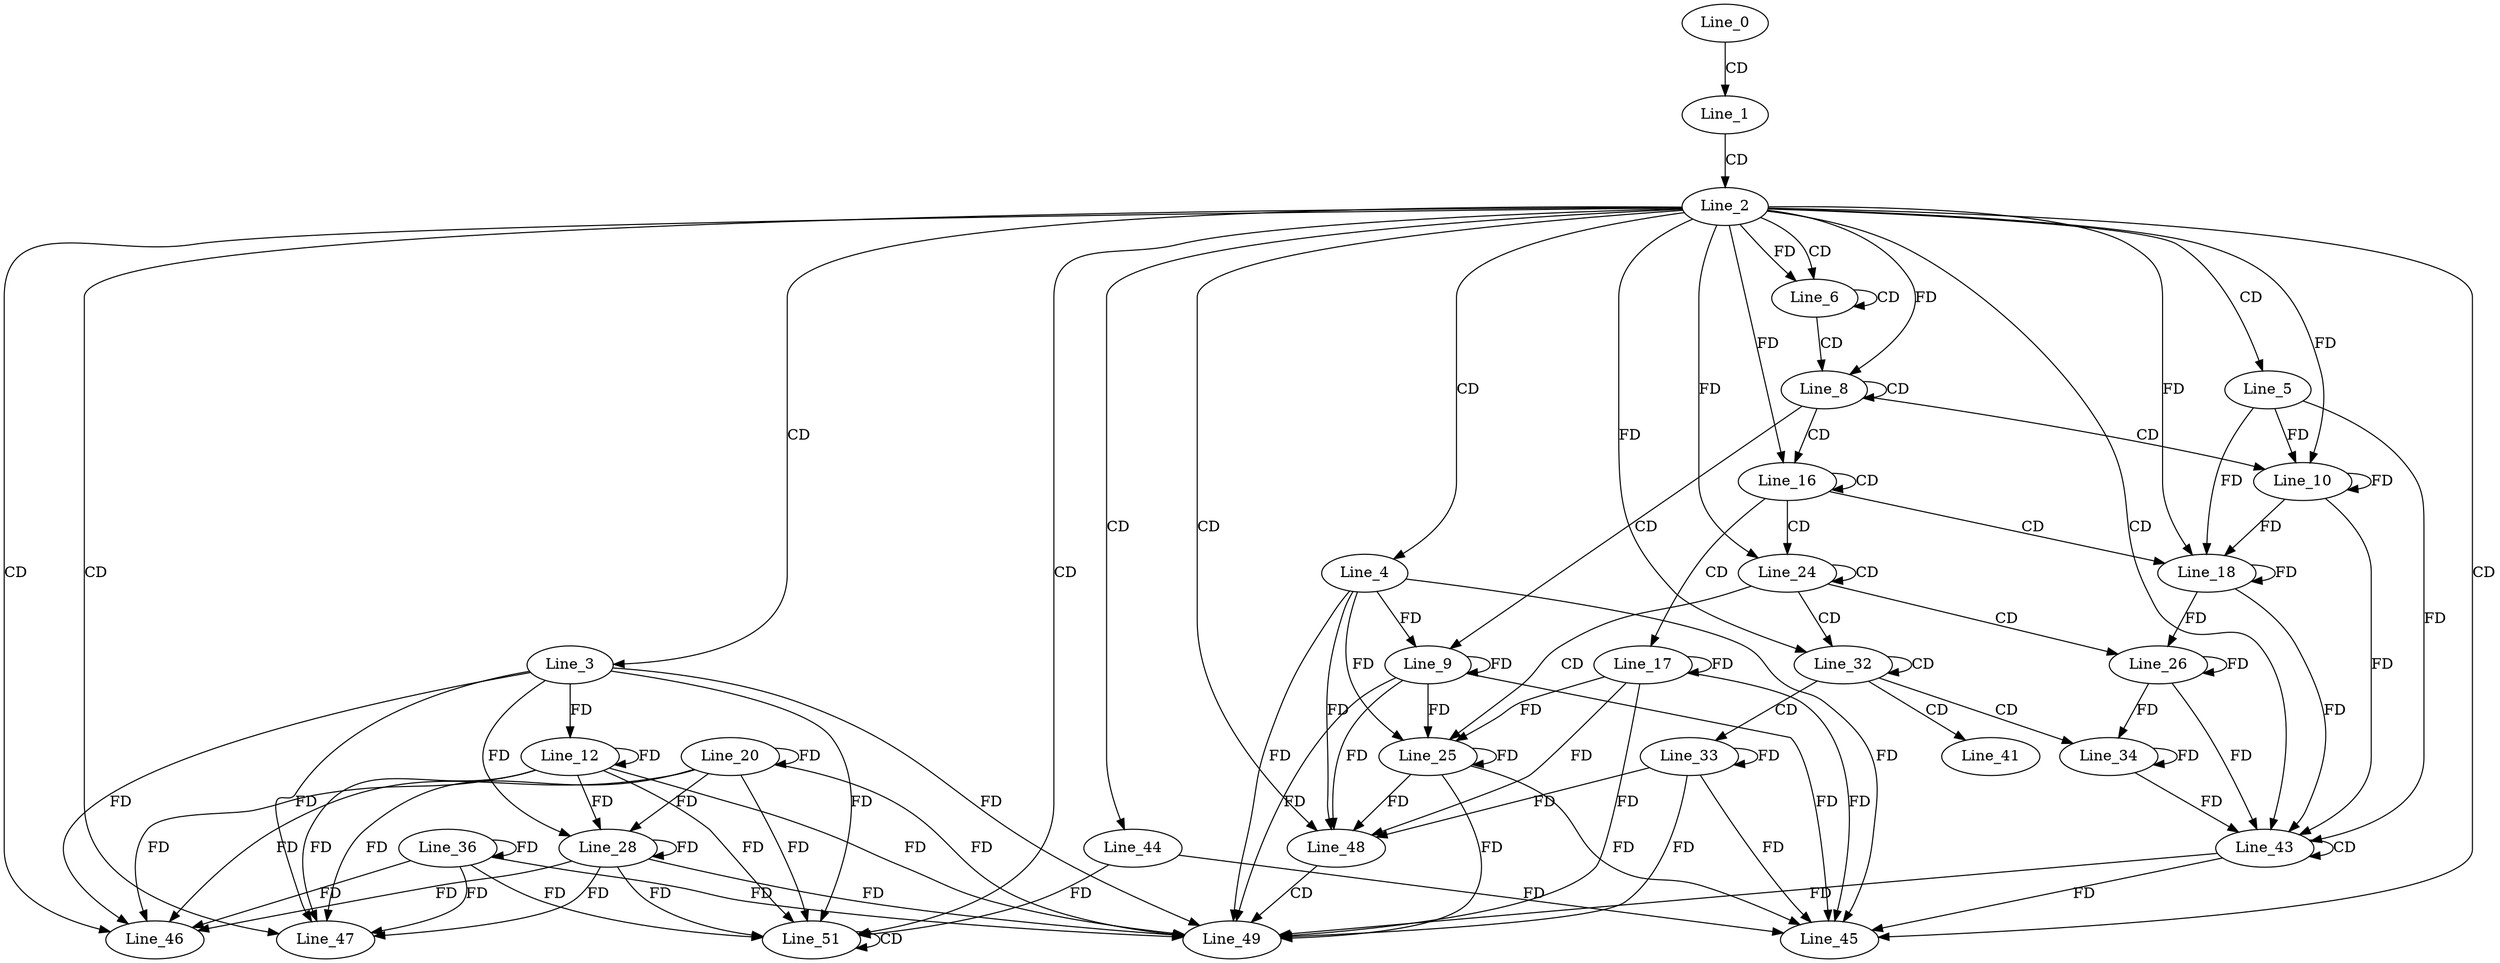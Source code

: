 digraph G {
  Line_0;
  Line_1;
  Line_2;
  Line_3;
  Line_4;
  Line_5;
  Line_6;
  Line_6;
  Line_8;
  Line_8;
  Line_9;
  Line_10;
  Line_10;
  Line_12;
  Line_12;
  Line_16;
  Line_16;
  Line_17;
  Line_18;
  Line_18;
  Line_20;
  Line_20;
  Line_24;
  Line_24;
  Line_25;
  Line_26;
  Line_26;
  Line_28;
  Line_28;
  Line_32;
  Line_32;
  Line_33;
  Line_34;
  Line_34;
  Line_36;
  Line_36;
  Line_41;
  Line_43;
  Line_43;
  Line_43;
  Line_44;
  Line_45;
  Line_46;
  Line_47;
  Line_47;
  Line_48;
  Line_49;
  Line_51;
  Line_51;
  Line_51;
  Line_0 -> Line_1 [ label="CD" ];
  Line_1 -> Line_2 [ label="CD" ];
  Line_2 -> Line_3 [ label="CD" ];
  Line_2 -> Line_4 [ label="CD" ];
  Line_2 -> Line_5 [ label="CD" ];
  Line_2 -> Line_6 [ label="CD" ];
  Line_6 -> Line_6 [ label="CD" ];
  Line_2 -> Line_6 [ label="FD" ];
  Line_6 -> Line_8 [ label="CD" ];
  Line_8 -> Line_8 [ label="CD" ];
  Line_2 -> Line_8 [ label="FD" ];
  Line_8 -> Line_9 [ label="CD" ];
  Line_4 -> Line_9 [ label="FD" ];
  Line_9 -> Line_9 [ label="FD" ];
  Line_8 -> Line_10 [ label="CD" ];
  Line_5 -> Line_10 [ label="FD" ];
  Line_10 -> Line_10 [ label="FD" ];
  Line_2 -> Line_10 [ label="FD" ];
  Line_3 -> Line_12 [ label="FD" ];
  Line_12 -> Line_12 [ label="FD" ];
  Line_8 -> Line_16 [ label="CD" ];
  Line_16 -> Line_16 [ label="CD" ];
  Line_2 -> Line_16 [ label="FD" ];
  Line_16 -> Line_17 [ label="CD" ];
  Line_17 -> Line_17 [ label="FD" ];
  Line_16 -> Line_18 [ label="CD" ];
  Line_5 -> Line_18 [ label="FD" ];
  Line_10 -> Line_18 [ label="FD" ];
  Line_18 -> Line_18 [ label="FD" ];
  Line_2 -> Line_18 [ label="FD" ];
  Line_20 -> Line_20 [ label="FD" ];
  Line_16 -> Line_24 [ label="CD" ];
  Line_24 -> Line_24 [ label="CD" ];
  Line_2 -> Line_24 [ label="FD" ];
  Line_24 -> Line_25 [ label="CD" ];
  Line_4 -> Line_25 [ label="FD" ];
  Line_9 -> Line_25 [ label="FD" ];
  Line_17 -> Line_25 [ label="FD" ];
  Line_25 -> Line_25 [ label="FD" ];
  Line_24 -> Line_26 [ label="CD" ];
  Line_18 -> Line_26 [ label="FD" ];
  Line_26 -> Line_26 [ label="FD" ];
  Line_3 -> Line_28 [ label="FD" ];
  Line_12 -> Line_28 [ label="FD" ];
  Line_20 -> Line_28 [ label="FD" ];
  Line_28 -> Line_28 [ label="FD" ];
  Line_24 -> Line_32 [ label="CD" ];
  Line_32 -> Line_32 [ label="CD" ];
  Line_2 -> Line_32 [ label="FD" ];
  Line_32 -> Line_33 [ label="CD" ];
  Line_33 -> Line_33 [ label="FD" ];
  Line_32 -> Line_34 [ label="CD" ];
  Line_26 -> Line_34 [ label="FD" ];
  Line_34 -> Line_34 [ label="FD" ];
  Line_36 -> Line_36 [ label="FD" ];
  Line_32 -> Line_41 [ label="CD" ];
  Line_2 -> Line_43 [ label="CD" ];
  Line_43 -> Line_43 [ label="CD" ];
  Line_5 -> Line_43 [ label="FD" ];
  Line_10 -> Line_43 [ label="FD" ];
  Line_18 -> Line_43 [ label="FD" ];
  Line_26 -> Line_43 [ label="FD" ];
  Line_34 -> Line_43 [ label="FD" ];
  Line_2 -> Line_44 [ label="CD" ];
  Line_2 -> Line_45 [ label="CD" ];
  Line_43 -> Line_45 [ label="FD" ];
  Line_44 -> Line_45 [ label="FD" ];
  Line_4 -> Line_45 [ label="FD" ];
  Line_9 -> Line_45 [ label="FD" ];
  Line_17 -> Line_45 [ label="FD" ];
  Line_25 -> Line_45 [ label="FD" ];
  Line_33 -> Line_45 [ label="FD" ];
  Line_2 -> Line_46 [ label="CD" ];
  Line_3 -> Line_46 [ label="FD" ];
  Line_12 -> Line_46 [ label="FD" ];
  Line_20 -> Line_46 [ label="FD" ];
  Line_28 -> Line_46 [ label="FD" ];
  Line_36 -> Line_46 [ label="FD" ];
  Line_2 -> Line_47 [ label="CD" ];
  Line_3 -> Line_47 [ label="FD" ];
  Line_12 -> Line_47 [ label="FD" ];
  Line_20 -> Line_47 [ label="FD" ];
  Line_28 -> Line_47 [ label="FD" ];
  Line_36 -> Line_47 [ label="FD" ];
  Line_2 -> Line_48 [ label="CD" ];
  Line_4 -> Line_48 [ label="FD" ];
  Line_9 -> Line_48 [ label="FD" ];
  Line_17 -> Line_48 [ label="FD" ];
  Line_25 -> Line_48 [ label="FD" ];
  Line_33 -> Line_48 [ label="FD" ];
  Line_48 -> Line_49 [ label="CD" ];
  Line_3 -> Line_49 [ label="FD" ];
  Line_12 -> Line_49 [ label="FD" ];
  Line_20 -> Line_49 [ label="FD" ];
  Line_28 -> Line_49 [ label="FD" ];
  Line_36 -> Line_49 [ label="FD" ];
  Line_43 -> Line_49 [ label="FD" ];
  Line_4 -> Line_49 [ label="FD" ];
  Line_9 -> Line_49 [ label="FD" ];
  Line_17 -> Line_49 [ label="FD" ];
  Line_25 -> Line_49 [ label="FD" ];
  Line_33 -> Line_49 [ label="FD" ];
  Line_2 -> Line_51 [ label="CD" ];
  Line_51 -> Line_51 [ label="CD" ];
  Line_44 -> Line_51 [ label="FD" ];
  Line_3 -> Line_51 [ label="FD" ];
  Line_12 -> Line_51 [ label="FD" ];
  Line_20 -> Line_51 [ label="FD" ];
  Line_28 -> Line_51 [ label="FD" ];
  Line_36 -> Line_51 [ label="FD" ];
}
